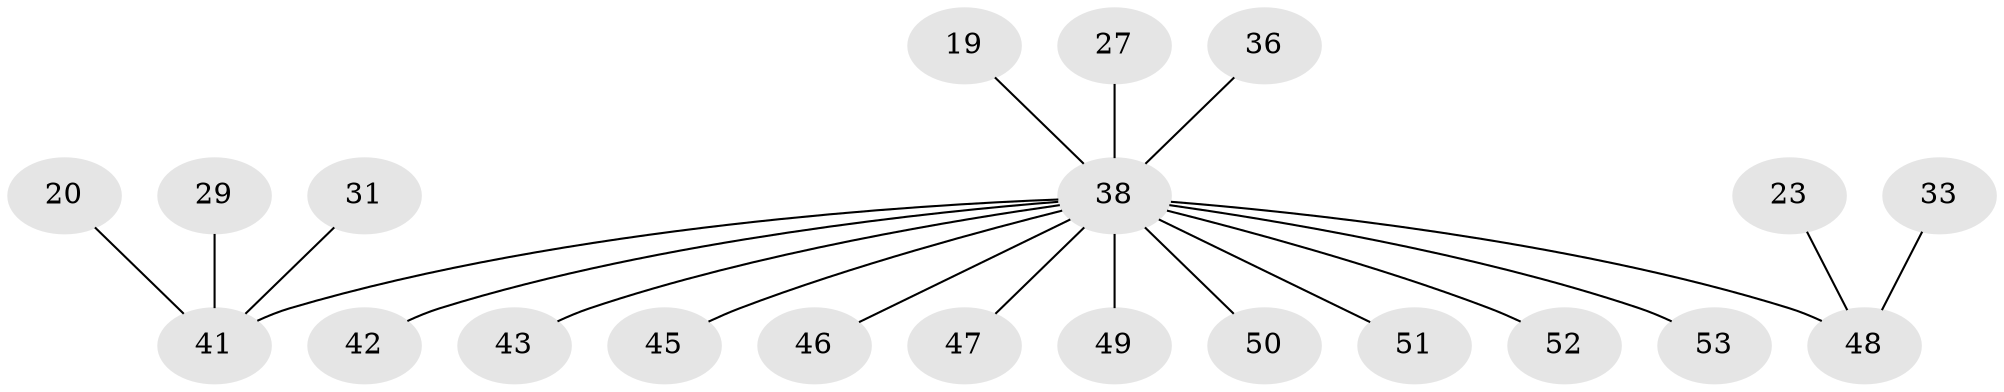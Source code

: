 // original degree distribution, {3: 0.09433962264150944, 13: 0.018867924528301886, 6: 0.03773584905660377, 2: 0.2641509433962264, 1: 0.49056603773584906, 4: 0.05660377358490566, 5: 0.03773584905660377}
// Generated by graph-tools (version 1.1) at 2025/51/03/04/25 21:51:45]
// undirected, 21 vertices, 20 edges
graph export_dot {
graph [start="1"]
  node [color=gray90,style=filled];
  19;
  20;
  23;
  27;
  29;
  31;
  33 [super="+24+26"];
  36 [super="+1+7"];
  38 [super="+32+16+4+5+11+15+17"];
  41 [super="+9+13"];
  42;
  43 [super="+10"];
  45 [super="+34"];
  46 [super="+35"];
  47 [super="+44"];
  48 [super="+22+37+12"];
  49 [super="+28"];
  50;
  51;
  52 [super="+39"];
  53 [super="+30"];
  19 -- 38;
  20 -- 41;
  23 -- 48;
  27 -- 38;
  29 -- 41;
  31 -- 41;
  33 -- 48;
  36 -- 38;
  38 -- 51;
  38 -- 42;
  38 -- 50;
  38 -- 43;
  38 -- 49;
  38 -- 53;
  38 -- 45;
  38 -- 46;
  38 -- 48 [weight=4];
  38 -- 52;
  38 -- 47;
  38 -- 41 [weight=3];
}
